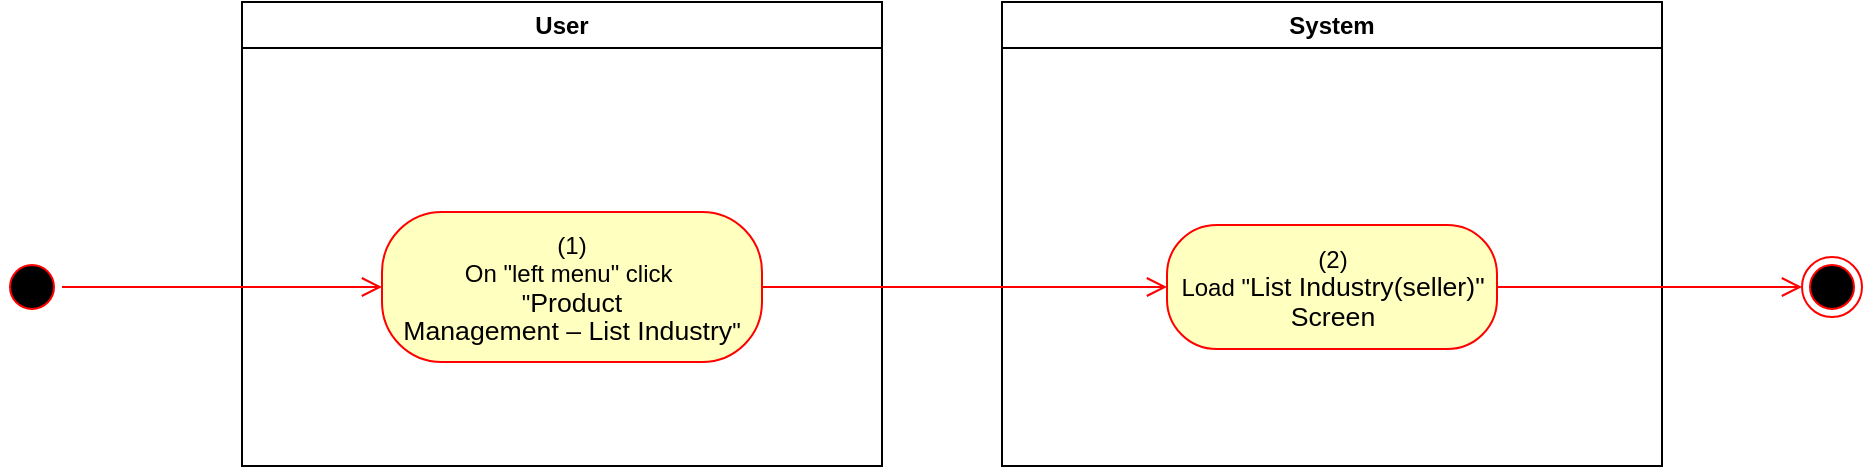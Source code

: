 <mxfile version="15.4.0" type="device"><diagram id="Iv9DyxXzPzM3-HBq4w6F" name="Page-1"><mxGraphModel dx="1086" dy="806" grid="1" gridSize="10" guides="1" tooltips="1" connect="1" arrows="1" fold="1" page="1" pageScale="1" pageWidth="850" pageHeight="1100" math="0" shadow="0"><root><mxCell id="0"/><mxCell id="1" parent="0"/><mxCell id="attZqn804YWfTd8N96CH-1" value="User" style="swimlane;whiteSpace=wrap" vertex="1" parent="1"><mxGeometry x="140" y="128" width="320" height="232" as="geometry"><mxRectangle x="120" y="128" width="60" height="23" as="alternateBounds"/></mxGeometry></mxCell><mxCell id="attZqn804YWfTd8N96CH-2" value="&lt;span&gt;(1)&lt;/span&gt;&lt;br style=&quot;padding: 0px ; margin: 0px&quot;&gt;&lt;span&gt;On &quot;left menu&quot; click&amp;nbsp;&lt;/span&gt;&lt;br style=&quot;padding: 0px ; margin: 0px&quot;&gt;&lt;span&gt;&quot;&lt;/span&gt;&lt;span lang=&quot;EN-GB&quot; style=&quot;font-size: 10pt ; line-height: 107% ; font-family: &amp;#34;arial&amp;#34; , sans-serif&quot;&gt;Product&lt;br/&gt;Management – List Industry&lt;/span&gt;&lt;span&gt;&quot;&lt;/span&gt;" style="rounded=1;whiteSpace=wrap;html=1;arcSize=40;fontColor=#000000;fillColor=#ffffc0;strokeColor=#ff0000;" vertex="1" parent="attZqn804YWfTd8N96CH-1"><mxGeometry x="70" y="105" width="190" height="75" as="geometry"/></mxCell><mxCell id="attZqn804YWfTd8N96CH-3" value="System" style="swimlane;whiteSpace=wrap;startSize=23;" vertex="1" parent="1"><mxGeometry x="520" y="128" width="330" height="232" as="geometry"/></mxCell><mxCell id="attZqn804YWfTd8N96CH-4" value="(2)&lt;br&gt;Load &quot;&lt;span lang=&quot;EN-GB&quot; style=&quot;font-size: 10pt ; line-height: 107% ; font-family: &amp;#34;arial&amp;#34; , sans-serif&quot;&gt;&lt;span lang=&quot;EN-GB&quot; style=&quot;font-size: 10.0pt ; line-height: 107% ; font-family: &amp;#34;arial&amp;#34; , sans-serif&quot;&gt;List Industry(seller)&lt;/span&gt;&quot;&lt;br&gt;Screen&lt;br&gt;&lt;/span&gt;" style="rounded=1;whiteSpace=wrap;html=1;arcSize=40;fontColor=#000000;fillColor=#ffffc0;strokeColor=#ff0000;" vertex="1" parent="attZqn804YWfTd8N96CH-3"><mxGeometry x="82.5" y="111.5" width="165" height="62" as="geometry"/></mxCell><mxCell id="attZqn804YWfTd8N96CH-5" value="" style="ellipse;html=1;shape=startState;fillColor=#000000;strokeColor=#ff0000;" vertex="1" parent="1"><mxGeometry x="20" y="255.5" width="30" height="30" as="geometry"/></mxCell><mxCell id="attZqn804YWfTd8N96CH-6" value="" style="edgeStyle=orthogonalEdgeStyle;html=1;verticalAlign=bottom;endArrow=open;endSize=8;strokeColor=#ff0000;rounded=0;entryX=0;entryY=0.5;entryDx=0;entryDy=0;" edge="1" parent="1" source="attZqn804YWfTd8N96CH-5" target="attZqn804YWfTd8N96CH-2"><mxGeometry relative="1" as="geometry"><mxPoint x="200" y="253" as="targetPoint"/></mxGeometry></mxCell><mxCell id="attZqn804YWfTd8N96CH-7" value="" style="edgeStyle=orthogonalEdgeStyle;html=1;verticalAlign=bottom;endArrow=open;endSize=8;strokeColor=#ff0000;rounded=0;entryX=0;entryY=0.5;entryDx=0;entryDy=0;" edge="1" parent="1" source="attZqn804YWfTd8N96CH-2" target="attZqn804YWfTd8N96CH-4"><mxGeometry relative="1" as="geometry"><mxPoint x="600" y="271" as="targetPoint"/></mxGeometry></mxCell><mxCell id="attZqn804YWfTd8N96CH-8" value="" style="ellipse;html=1;shape=endState;fillColor=#000000;strokeColor=#ff0000;" vertex="1" parent="1"><mxGeometry x="920" y="255.5" width="30" height="30" as="geometry"/></mxCell><mxCell id="attZqn804YWfTd8N96CH-9" value="" style="edgeStyle=orthogonalEdgeStyle;html=1;verticalAlign=bottom;endArrow=open;endSize=8;strokeColor=#ff0000;rounded=0;exitX=1;exitY=0.5;exitDx=0;exitDy=0;entryX=0;entryY=0.5;entryDx=0;entryDy=0;" edge="1" parent="1" source="attZqn804YWfTd8N96CH-4" target="attZqn804YWfTd8N96CH-8"><mxGeometry relative="1" as="geometry"><mxPoint x="820" y="760" as="targetPoint"/><mxPoint x="850" y="785" as="sourcePoint"/></mxGeometry></mxCell></root></mxGraphModel></diagram></mxfile>
